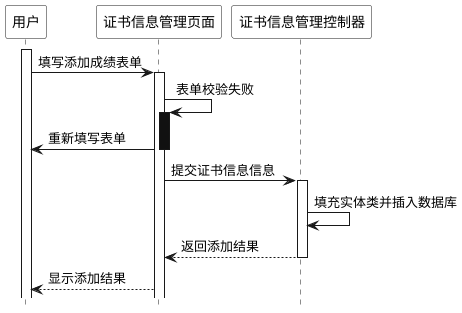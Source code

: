 @startuml written_add

hide footbox
skinparam sequence {
  ParticipantBackgroundColor #ffffff
  ParticipantFontColor #000000
}

participant 用户
participant 证书信息管理页面
participant 证书信息管理控制器

activate 用户
用户 -> 证书信息管理页面: 填写添加成绩表单

activate 证书信息管理页面
证书信息管理页面 -> 证书信息管理页面: 表单校验失败

activate 证书信息管理页面 #1
证书信息管理页面 -> 用户: 重新填写表单
deactivate 证书信息管理页面 #1

证书信息管理页面 -> 证书信息管理控制器: 提交证书信息信息


activate 证书信息管理控制器
证书信息管理控制器 -> 证书信息管理控制器: 填充实体类并插入数据库

证书信息管理控制器 --> 证书信息管理页面: 返回添加结果
deactivate 证书信息管理控制器

证书信息管理页面 --> 用户: 显示添加结果



@enduml